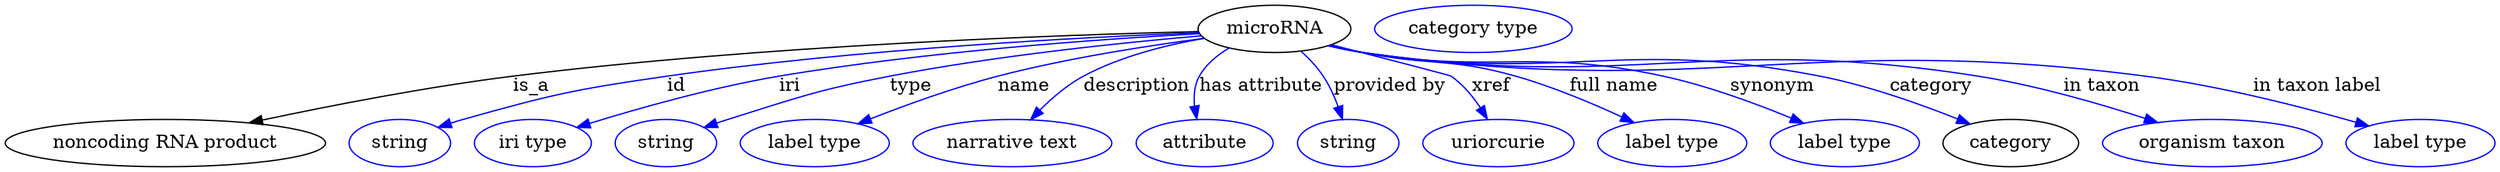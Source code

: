 digraph {
	graph [bb="0,0,1888.1,123"];
	node [label="\N"];
	microRNA	[height=0.5,
		label=microRNA,
		pos="961.54,105",
		width=1.6068];
	"noncoding RNA product"	[height=0.5,
		pos="121.54,18",
		width=3.3761];
	microRNA -> "noncoding RNA product"	[label=is_a,
		lp="399.54,61.5",
		pos="e,185.2,33.4 903.68,102.9 799.63,100.39 574.18,92.499 385.54,69 320.74,60.928 247.88,46.735 195.14,35.527"];
	id	[color=blue,
		height=0.5,
		label=string,
		pos="299.54,18",
		width=1.0652];
	microRNA -> id	[color=blue,
		label=id,
		lp="509.54,61.5",
		pos="e,328.53,29.954 904.38,102.1 817.29,98.644 646.31,89.692 502.54,69 432.82,58.967 415.32,55.131 347.54,36 344.43,35.124 341.24,34.151 \
338.04,33.129",
		style=solid];
	iri	[color=blue,
		height=0.5,
		label="iri type",
		pos="400.54,18",
		width=1.2277];
	microRNA -> iri	[color=blue,
		label=iri,
		lp="595.54,61.5",
		pos="e,433.9,29.942 904.8,101.34 831.22,97.289 699.09,87.948 587.54,69 537.36,60.476 481.1,44.535 443.51,32.939",
		style=solid];
	type	[color=blue,
		height=0.5,
		label=string,
		pos="501.54,18",
		width=1.0652];
	microRNA -> type	[color=blue,
		label=type,
		lp="686.54,61.5",
		pos="e,530.49,29.898 906.19,99.74 847.38,94.655 751.83,84.798 670.54,69 615.4,58.285 602.11,52.901 548.54,36 545.79,35.131 542.95,34.201 \
540.11,33.24",
		style=solid];
	name	[color=blue,
		height=0.5,
		label="label type",
		pos="614.54,18",
		width=1.5707];
	microRNA -> name	[color=blue,
		label=name,
		lp="772.54,61.5",
		pos="e,647.19,32.737 908.15,97.78 865.58,92.171 804.67,82.687 752.54,69 719.72,60.383 683.71,47.204 656.71,36.54",
		style=solid];
	description	[color=blue,
		height=0.5,
		label="narrative text",
		pos="764.54,18",
		width=2.0943];
	microRNA -> description	[color=blue,
		label=description,
		lp="857.04,61.5",
		pos="e,777.84,35.782 908.1,97.989 879.6,93.126 844.7,84.432 816.54,69 804.7,62.511 793.61,52.619 784.74,43.342",
		style=solid];
	"has attribute"	[color=blue,
		height=0.5,
		label=attribute,
		pos="909.54,18",
		width=1.4443];
	microRNA -> "has attribute"	[color=blue,
		label="has attribute",
		lp="951.54,61.5",
		pos="e,903.07,36.221 927.16,90.441 918.2,85.155 909.64,78.121 904.54,69 900.69,62.118 900.18,53.863 901.14,46.061",
		style=solid];
	"provided by"	[color=blue,
		height=0.5,
		label=string,
		pos="1017.5,18",
		width=1.0652];
	microRNA -> "provided by"	[color=blue,
		label="provided by",
		lp="1049,61.5",
		pos="e,1013.1,36.115 981.7,87.999 987.71,82.471 993.93,75.915 998.54,69 1003.2,61.938 1007,53.545 1009.9,45.671",
		style=solid];
	xref	[color=blue,
		height=0.5,
		label=uriorcurie,
		pos="1131.5,18",
		width=1.5887];
	microRNA -> xref	[color=blue,
		label=xref,
		lp="1126,61.5",
		pos="e,1123.1,36.236 1004.6,92.93 1043.4,82.93 1094.6,69.674 1095.5,69 1104.5,62.829 1112.1,53.638 1117.9,44.813",
		style=solid];
	"full name"	[color=blue,
		height=0.5,
		label="label type",
		pos="1263.5,18",
		width=1.5707];
	microRNA -> "full name"	[color=blue,
		label="full name",
		lp="1219,61.5",
		pos="e,1234.4,33.595 1003.9,92.6 1012.1,90.595 1020.5,88.631 1028.5,87 1079.7,76.573 1094.3,83.21 1144.5,69 1172.3,61.149 1202.2,48.565 \
1225.1,37.986",
		style=solid];
	synonym	[color=blue,
		height=0.5,
		label="label type",
		pos="1394.5,18",
		width=1.5707];
	microRNA -> synonym	[color=blue,
		label=synonym,
		lp="1339.5,61.5",
		pos="e,1363.2,33.109 1002.8,92.372 1011.2,90.314 1020.1,88.388 1028.5,87 1128.8,70.441 1157.2,90.507 1256.5,69 1290.1,61.725 1326.7,48.229 \
1353.7,37.09",
		style=solid];
	category	[height=0.5,
		pos="1520.5,18",
		width=1.4263];
	microRNA -> category	[color=blue,
		label=category,
		lp="1460,61.5",
		pos="e,1489.6,32.53 1002.7,92.194 1011.2,90.15 1020.1,88.275 1028.5,87 1181.2,63.898 1223.9,98.46 1375.5,69 1411.9,61.926 1451.6,47.753 \
1480.3,36.297",
		style=solid];
	"in taxon"	[color=blue,
		height=0.5,
		label="organism taxon",
		pos="1673.5,18",
		width=2.3109];
	microRNA -> "in taxon"	[color=blue,
		label="in taxon",
		lp="1589.5,61.5",
		pos="e,1632.1,33.648 1002.4,92.193 1010.9,90.121 1020,88.236 1028.5,87 1234.1,57.295 1290.4,101.31 1495.5,69 1539.2,62.131 1587.3,48.206 \
1622.5,36.792",
		style=solid];
	"in taxon label"	[color=blue,
		height=0.5,
		label="label type",
		pos="1831.5,18",
		width=1.5707];
	microRNA -> "in taxon label"	[color=blue,
		label="in taxon label",
		lp="1753,61.5",
		pos="e,1792.3,31.027 1002.4,92.138 1010.9,90.07 1020,88.2 1028.5,87 1290.1,50.303 1360.6,102.86 1622.5,69 1678.2,61.805 1740.6,45.799 \
1782.6,33.823",
		style=solid];
	"named thing_category"	[color=blue,
		height=0.5,
		label="category type",
		pos="1112.5,105",
		width=2.0762];
}
